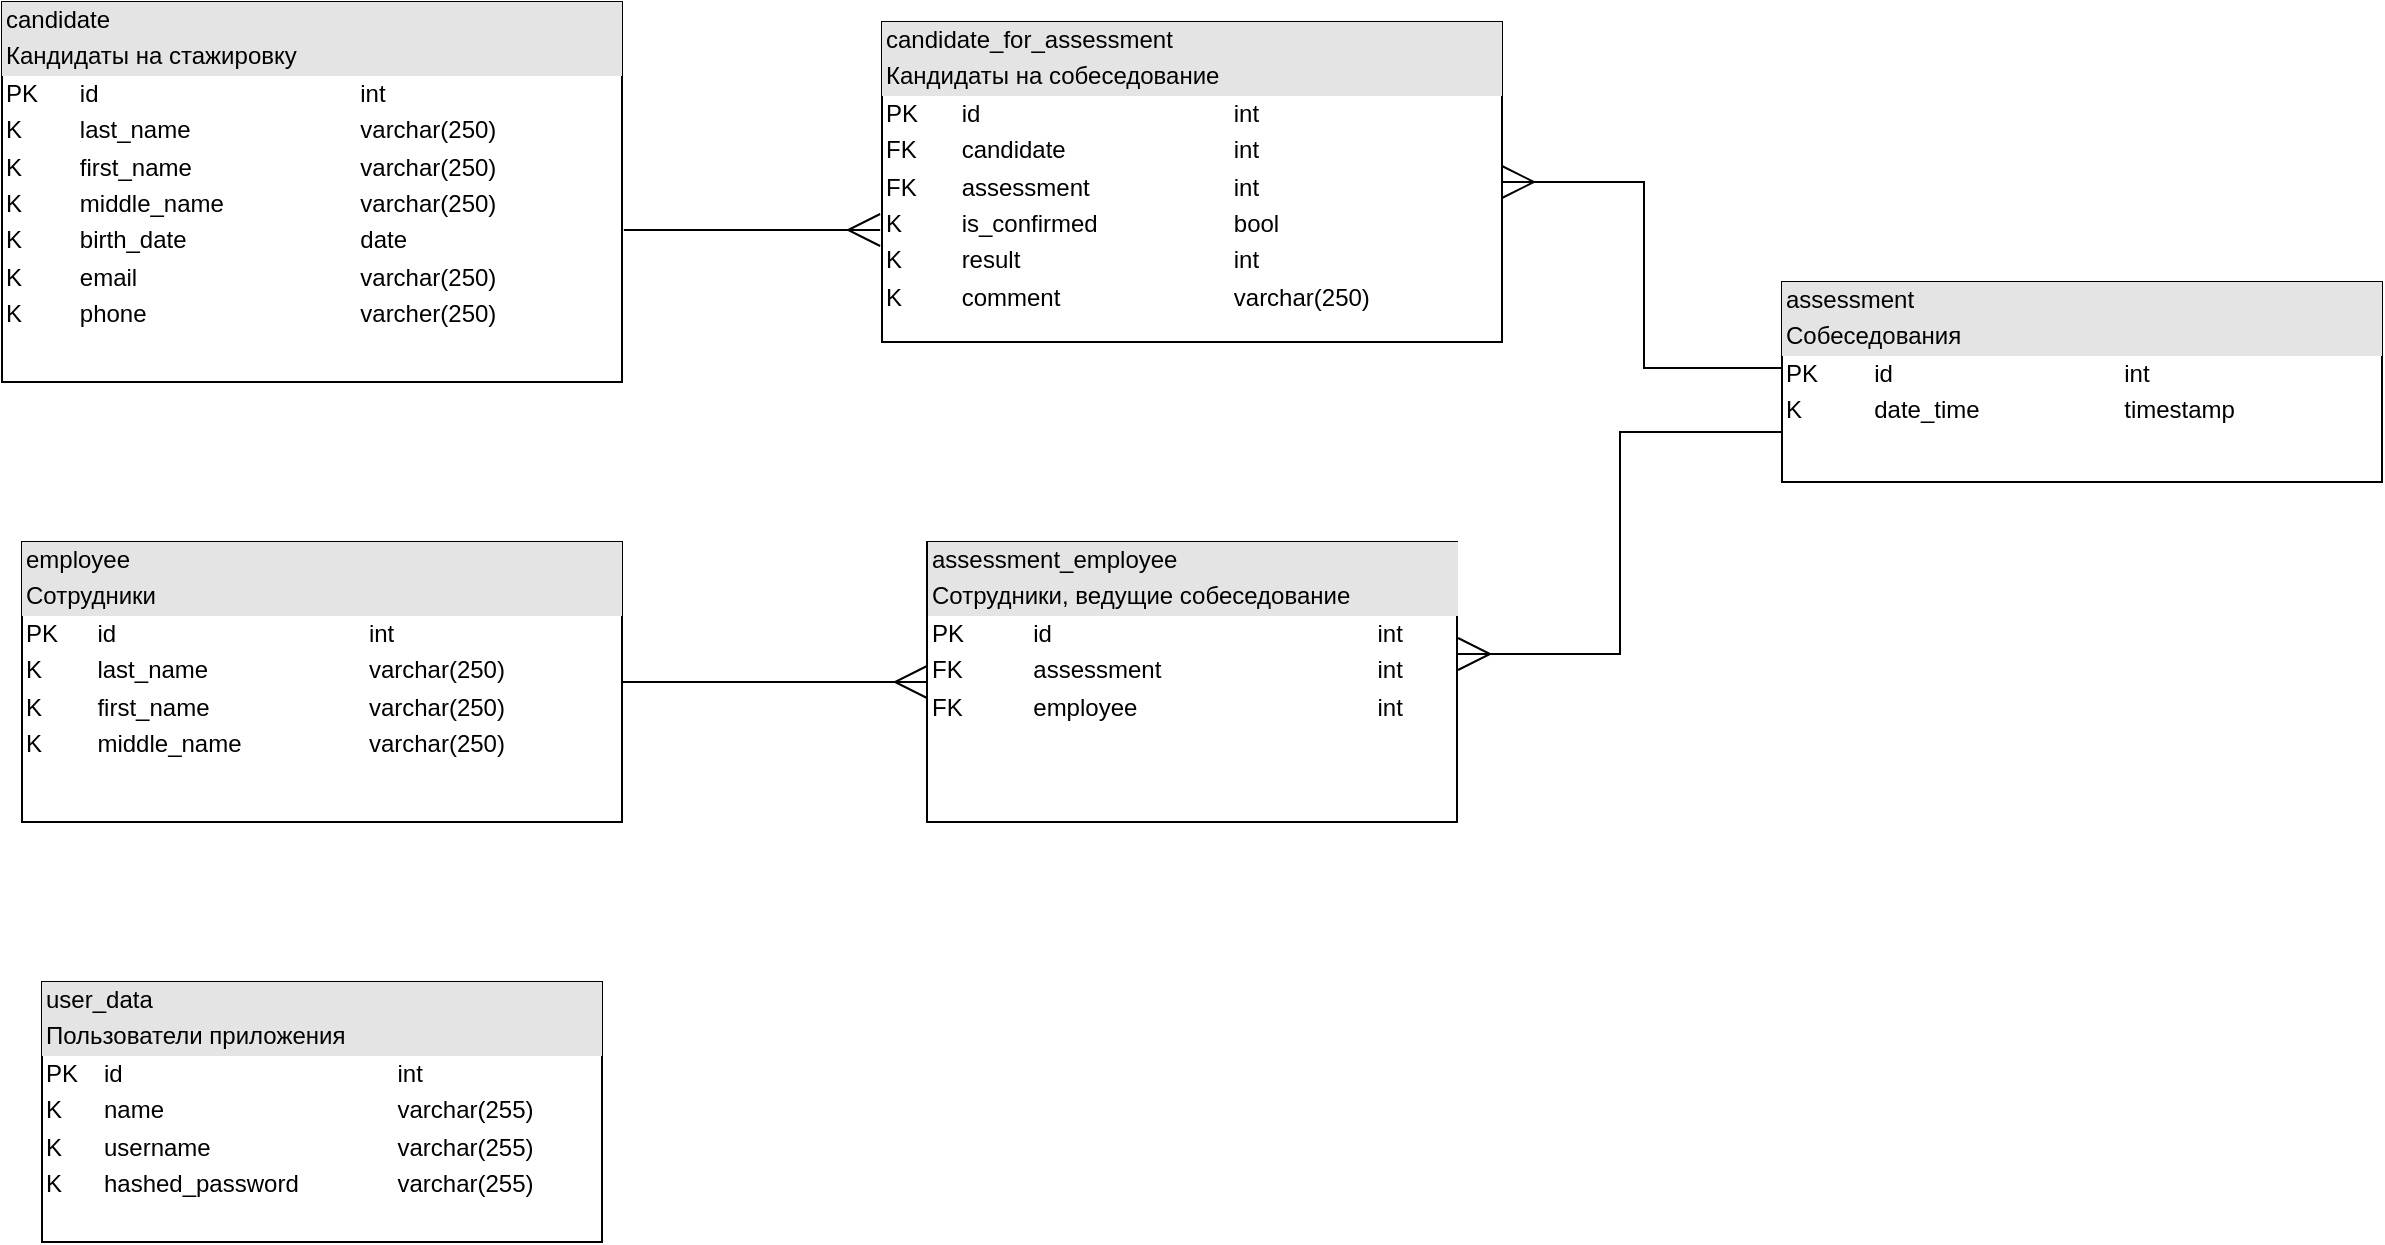 <mxfile pages="1" version="11.2.1" type="google"><diagram name="Page-1" id="c4acf3e9-155e-7222-9cf6-157b1a14988f"><mxGraphModel dx="868" dy="445" grid="1" gridSize="10" guides="1" tooltips="1" connect="1" arrows="1" fold="1" page="1" pageScale="1" pageWidth="850" pageHeight="1100" background="#ffffff" math="0" shadow="0"><root><mxCell id="0"/><mxCell id="1" parent="0"/><mxCell id="G2lXKhynoWx6wF6RCMDx-7" style="edgeStyle=none;rounded=0;orthogonalLoop=1;jettySize=auto;html=1;entryX=-0.003;entryY=0.65;entryDx=0;entryDy=0;entryPerimeter=0;endArrow=ERmany;endFill=0;endSize=14;exitX=1.003;exitY=0.6;exitDx=0;exitDy=0;exitPerimeter=0;" edge="1" parent="1" source="G2lXKhynoWx6wF6RCMDx-1" target="G2lXKhynoWx6wF6RCMDx-2"><mxGeometry relative="1" as="geometry"><mxPoint x="340" y="357" as="sourcePoint"/></mxGeometry></mxCell><mxCell id="G2lXKhynoWx6wF6RCMDx-1" value="&lt;div style=&quot;box-sizing: border-box ; width: 100% ; background: #e4e4e4 ; padding: 2px&quot;&gt;candidate&lt;/div&gt;&lt;div style=&quot;box-sizing: border-box ; width: 100% ; background: #e4e4e4 ; padding: 2px&quot;&gt;Кандидаты на стажировку&lt;/div&gt;&lt;table style=&quot;width: 100% ; font-size: 1em&quot; cellpadding=&quot;2&quot; cellspacing=&quot;0&quot;&gt;&lt;tbody&gt;&lt;tr&gt;&lt;td&gt;PK&lt;/td&gt;&lt;td&gt;id&lt;/td&gt;&lt;td&gt;int&lt;/td&gt;&lt;/tr&gt;&lt;tr&gt;&lt;td&gt;K&lt;/td&gt;&lt;td&gt;last_name&lt;/td&gt;&lt;td&gt;varchar(250)&lt;/td&gt;&lt;/tr&gt;&lt;tr&gt;&lt;td&gt;K&lt;br&gt;&lt;/td&gt;&lt;td&gt;first_name&lt;br&gt;&lt;/td&gt;&lt;td&gt;varchar(250)&lt;/td&gt;&lt;/tr&gt;&lt;tr&gt;&lt;td&gt;K&lt;/td&gt;&lt;td&gt;middle_name&lt;/td&gt;&lt;td&gt;varchar(250)&lt;/td&gt;&lt;/tr&gt;&lt;tr&gt;&lt;td&gt;K&lt;/td&gt;&lt;td&gt;birth_date&lt;br&gt;&lt;/td&gt;&lt;td&gt;date&lt;/td&gt;&lt;/tr&gt;&lt;tr&gt;&lt;td&gt;K&lt;/td&gt;&lt;td&gt;email&lt;/td&gt;&lt;td&gt;varchar(250)&lt;/td&gt;&lt;/tr&gt;&lt;tr&gt;&lt;td&gt;K&lt;/td&gt;&lt;td&gt;phone&lt;/td&gt;&lt;td&gt;varcher(250)&lt;/td&gt;&lt;/tr&gt;&lt;/tbody&gt;&lt;/table&gt;" style="verticalAlign=top;align=left;overflow=fill;html=1;" vertex="1" parent="1"><mxGeometry x="20" y="260" width="310" height="190" as="geometry"/></mxCell><mxCell id="G2lXKhynoWx6wF6RCMDx-2" value="&lt;div style=&quot;box-sizing: border-box ; width: 100% ; background: #e4e4e4 ; padding: 2px&quot;&gt;candidate_for_assessment&lt;/div&gt;&lt;div style=&quot;box-sizing: border-box ; width: 100% ; background: #e4e4e4 ; padding: 2px&quot;&gt;Кандидаты на собеседование&lt;/div&gt;&lt;table style=&quot;width: 100% ; font-size: 1em&quot; cellpadding=&quot;2&quot; cellspacing=&quot;0&quot;&gt;&lt;tbody&gt;&lt;tr&gt;&lt;td&gt;PK&lt;/td&gt;&lt;td&gt;id&lt;/td&gt;&lt;td&gt;int&lt;/td&gt;&lt;/tr&gt;&lt;tr&gt;&lt;td&gt;FK&lt;/td&gt;&lt;td&gt;candidate&lt;/td&gt;&lt;td&gt;int&lt;/td&gt;&lt;/tr&gt;&lt;tr&gt;&lt;td&gt;FK&lt;/td&gt;&lt;td&gt;assessment&lt;/td&gt;&lt;td&gt;int&lt;/td&gt;&lt;/tr&gt;&lt;tr&gt;&lt;td&gt;K&lt;/td&gt;&lt;td&gt;is_confirmed&lt;/td&gt;&lt;td&gt;bool&lt;/td&gt;&lt;/tr&gt;&lt;tr&gt;&lt;td&gt;K&lt;/td&gt;&lt;td&gt;result&lt;/td&gt;&lt;td&gt;int&lt;/td&gt;&lt;/tr&gt;&lt;tr&gt;&lt;td&gt;K&lt;/td&gt;&lt;td&gt;comment&lt;/td&gt;&lt;td&gt;varchar(250)&lt;/td&gt;&lt;/tr&gt;&lt;/tbody&gt;&lt;/table&gt;" style="verticalAlign=top;align=left;overflow=fill;html=1;" vertex="1" parent="1"><mxGeometry x="460" y="270" width="310" height="160" as="geometry"/></mxCell><mxCell id="G2lXKhynoWx6wF6RCMDx-3" value="&lt;div style=&quot;box-sizing: border-box ; width: 100% ; background: #e4e4e4 ; padding: 2px&quot;&gt;user_data&lt;/div&gt;&lt;div style=&quot;box-sizing: border-box ; width: 100% ; background: #e4e4e4 ; padding: 2px&quot;&gt;Пользователи приложения&lt;/div&gt;&lt;table style=&quot;width: 100% ; font-size: 1em&quot; cellpadding=&quot;2&quot; cellspacing=&quot;0&quot;&gt;&lt;tbody&gt;&lt;tr&gt;&lt;td&gt;PK&lt;/td&gt;&lt;td&gt;id&lt;/td&gt;&lt;td&gt;int&lt;/td&gt;&lt;/tr&gt;&lt;tr&gt;&lt;td&gt;K&lt;/td&gt;&lt;td&gt;name&lt;/td&gt;&lt;td&gt;varchar(255)&lt;/td&gt;&lt;/tr&gt;&lt;tr&gt;&lt;td&gt;K&lt;/td&gt;&lt;td&gt;username&lt;/td&gt;&lt;td&gt;varchar(255)&lt;/td&gt;&lt;/tr&gt;&lt;tr&gt;&lt;td&gt;K&lt;/td&gt;&lt;td&gt;hashed_password&lt;/td&gt;&lt;td&gt;varchar(255)&lt;/td&gt;&lt;/tr&gt;&lt;/tbody&gt;&lt;/table&gt;" style="verticalAlign=top;align=left;overflow=fill;html=1;" vertex="1" parent="1"><mxGeometry x="40" y="750" width="280" height="130" as="geometry"/></mxCell><mxCell id="G2lXKhynoWx6wF6RCMDx-9" style="edgeStyle=elbowEdgeStyle;rounded=0;orthogonalLoop=1;jettySize=auto;html=1;exitX=0.007;exitY=0.43;exitDx=0;exitDy=0;endArrow=ERmany;endFill=0;endSize=14;exitPerimeter=0;" edge="1" parent="1" source="G2lXKhynoWx6wF6RCMDx-4" target="G2lXKhynoWx6wF6RCMDx-2"><mxGeometry relative="1" as="geometry"/></mxCell><mxCell id="G2lXKhynoWx6wF6RCMDx-10" style="edgeStyle=elbowEdgeStyle;rounded=0;orthogonalLoop=1;jettySize=auto;html=1;exitX=0;exitY=0.75;exitDx=0;exitDy=0;endArrow=ERmany;endFill=0;endSize=14;entryX=1.002;entryY=0.4;entryDx=0;entryDy=0;entryPerimeter=0;" edge="1" parent="1" source="G2lXKhynoWx6wF6RCMDx-4" target="G2lXKhynoWx6wF6RCMDx-6"><mxGeometry relative="1" as="geometry"><mxPoint x="780" y="570" as="targetPoint"/></mxGeometry></mxCell><mxCell id="G2lXKhynoWx6wF6RCMDx-4" value="&lt;div style=&quot;box-sizing: border-box ; width: 100% ; background: #e4e4e4 ; padding: 2px&quot;&gt;assessment&lt;/div&gt;&lt;div style=&quot;box-sizing: border-box ; width: 100% ; background: #e4e4e4 ; padding: 2px&quot;&gt;Собеседования&lt;/div&gt;&lt;table style=&quot;width: 100% ; font-size: 1em&quot; cellpadding=&quot;2&quot; cellspacing=&quot;0&quot;&gt;&lt;tbody&gt;&lt;tr&gt;&lt;td&gt;PK&lt;/td&gt;&lt;td&gt;id&lt;/td&gt;&lt;td&gt;int&lt;/td&gt;&lt;/tr&gt;&lt;tr&gt;&lt;td&gt;K&lt;/td&gt;&lt;td&gt;date_time&lt;/td&gt;&lt;td&gt;timestamp&lt;/td&gt;&lt;/tr&gt;&lt;/tbody&gt;&lt;/table&gt;" style="verticalAlign=top;align=left;overflow=fill;html=1;" vertex="1" parent="1"><mxGeometry x="910" y="400" width="300" height="100" as="geometry"/></mxCell><mxCell id="G2lXKhynoWx6wF6RCMDx-8" style="edgeStyle=none;rounded=0;orthogonalLoop=1;jettySize=auto;html=1;exitX=1;exitY=0.5;exitDx=0;exitDy=0;endArrow=ERmany;endFill=0;endSize=14;entryX=0;entryY=0.5;entryDx=0;entryDy=0;" edge="1" parent="1" source="G2lXKhynoWx6wF6RCMDx-5" target="G2lXKhynoWx6wF6RCMDx-6"><mxGeometry relative="1" as="geometry"><mxPoint x="440" y="600" as="targetPoint"/></mxGeometry></mxCell><mxCell id="G2lXKhynoWx6wF6RCMDx-5" value="&lt;div style=&quot;box-sizing: border-box ; width: 100% ; background: #e4e4e4 ; padding: 2px&quot;&gt;employee&lt;/div&gt;&lt;div style=&quot;box-sizing: border-box ; width: 100% ; background: #e4e4e4 ; padding: 2px&quot;&gt;Сотрудники&lt;/div&gt;&lt;table style=&quot;width: 100% ; font-size: 1em&quot; cellpadding=&quot;2&quot; cellspacing=&quot;0&quot;&gt;&lt;tbody&gt;&lt;tr&gt;&lt;td&gt;PK&lt;/td&gt;&lt;td&gt;id&lt;/td&gt;&lt;td&gt;int&lt;/td&gt;&lt;/tr&gt;&lt;tr&gt;&lt;td&gt;K&lt;/td&gt;&lt;td&gt;last_name&lt;/td&gt;&lt;td&gt;varchar(250)&lt;/td&gt;&lt;/tr&gt;&lt;tr&gt;&lt;td&gt;K&lt;/td&gt;&lt;td&gt;first_name&lt;/td&gt;&lt;td&gt;varchar(250)&lt;/td&gt;&lt;/tr&gt;&lt;tr&gt;&lt;td&gt;K&lt;/td&gt;&lt;td&gt;middle_name&lt;/td&gt;&lt;td&gt;varchar(250)&lt;/td&gt;&lt;/tr&gt;&lt;/tbody&gt;&lt;/table&gt;" style="verticalAlign=top;align=left;overflow=fill;html=1;" vertex="1" parent="1"><mxGeometry x="30" y="530" width="300" height="140" as="geometry"/></mxCell><mxCell id="G2lXKhynoWx6wF6RCMDx-6" value="&lt;div style=&quot;box-sizing: border-box ; width: 100% ; background: #e4e4e4 ; padding: 2px&quot;&gt;assessment_employee&lt;/div&gt;&lt;div style=&quot;box-sizing: border-box ; width: 100% ; background: #e4e4e4 ; padding: 2px&quot;&gt;Сотрудники, ведущие собеседование&lt;/div&gt;&lt;table style=&quot;width: 100% ; font-size: 1em&quot; cellpadding=&quot;2&quot; cellspacing=&quot;0&quot;&gt;&lt;tbody&gt;&lt;tr&gt;&lt;td&gt;PK&lt;/td&gt;&lt;td&gt;id&lt;/td&gt;&lt;td&gt;int&lt;/td&gt;&lt;/tr&gt;&lt;tr&gt;&lt;td&gt;FK&lt;/td&gt;&lt;td&gt;assessment&lt;/td&gt;&lt;td&gt;int&lt;/td&gt;&lt;/tr&gt;&lt;tr&gt;&lt;td&gt;FK&lt;/td&gt;&lt;td&gt;employee&lt;/td&gt;&lt;td&gt;int&lt;/td&gt;&lt;/tr&gt;&lt;/tbody&gt;&lt;/table&gt;" style="verticalAlign=top;align=left;overflow=fill;html=1;" vertex="1" parent="1"><mxGeometry x="482.5" y="530" width="265" height="140" as="geometry"/></mxCell></root></mxGraphModel></diagram></mxfile>